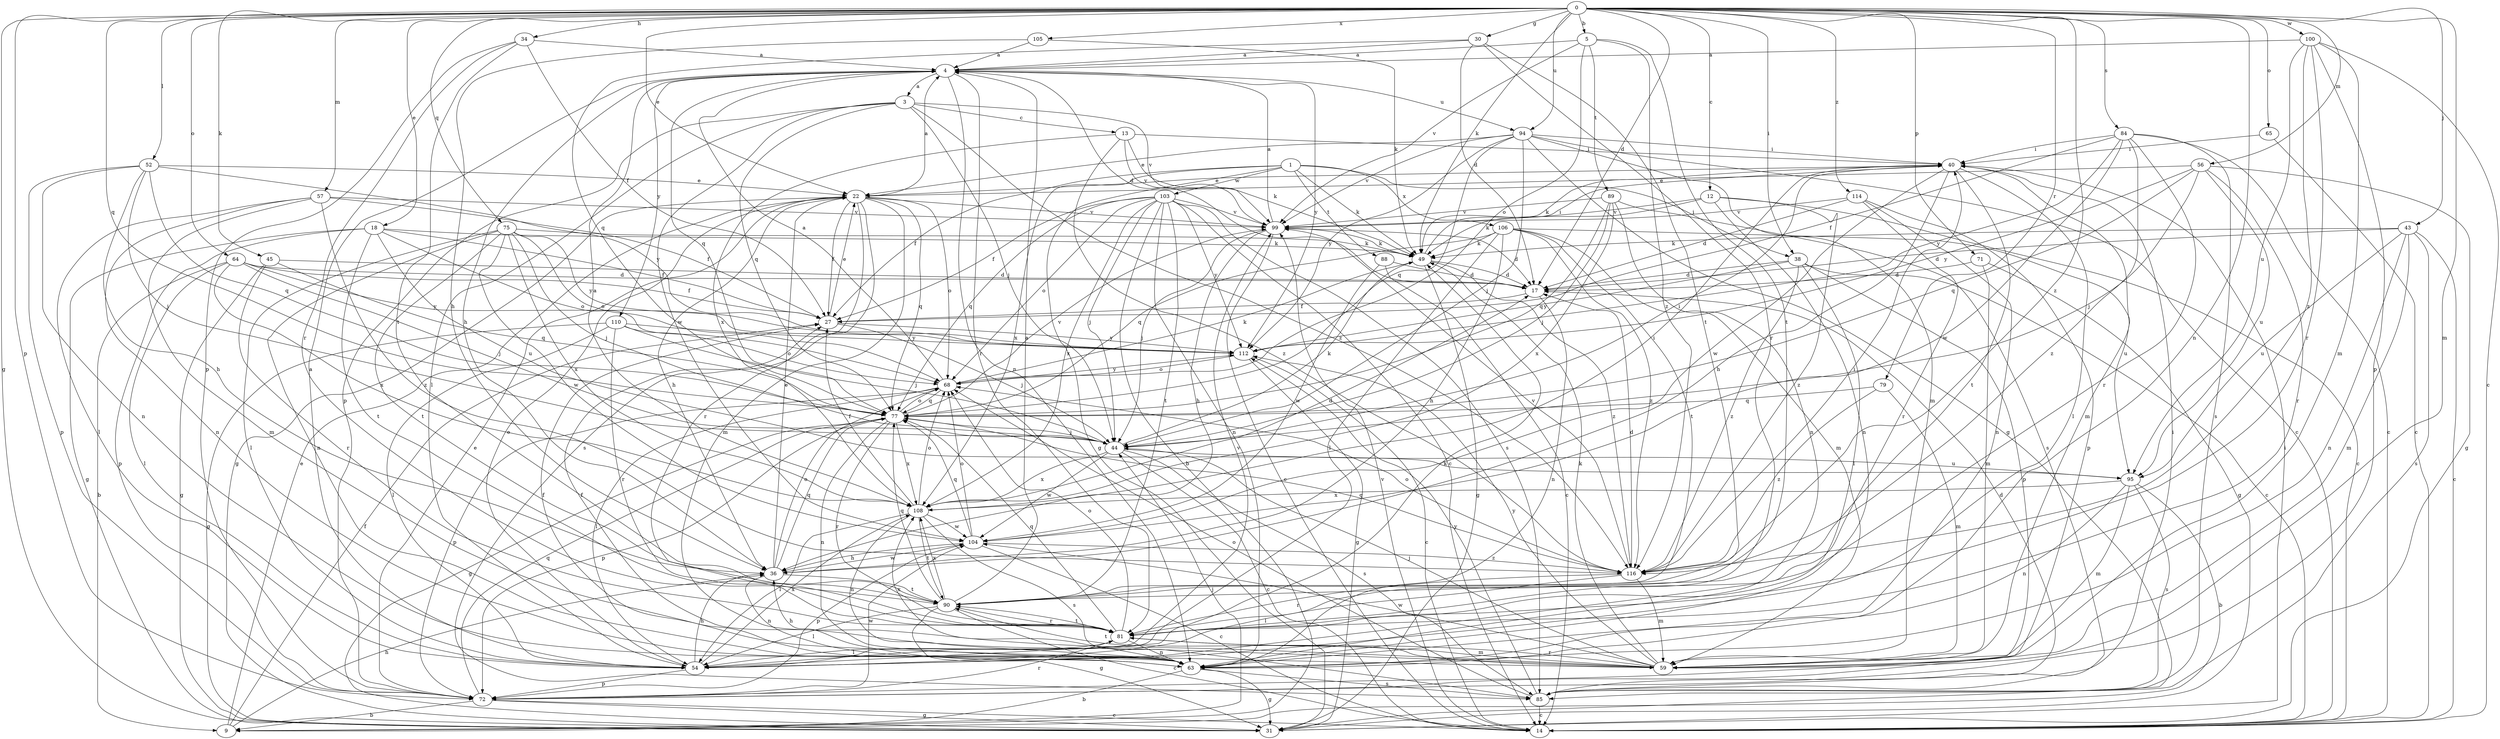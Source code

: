strict digraph  {
0;
1;
3;
4;
5;
9;
12;
13;
14;
17;
18;
22;
27;
30;
31;
34;
36;
38;
40;
43;
44;
45;
49;
52;
54;
56;
57;
59;
63;
64;
65;
68;
71;
72;
75;
77;
79;
81;
84;
85;
88;
89;
90;
94;
95;
99;
100;
103;
104;
105;
106;
108;
110;
112;
114;
116;
0 -> 5  [label=b];
0 -> 12  [label=c];
0 -> 17  [label=d];
0 -> 18  [label=e];
0 -> 22  [label=e];
0 -> 30  [label=g];
0 -> 31  [label=g];
0 -> 34  [label=h];
0 -> 38  [label=i];
0 -> 43  [label=j];
0 -> 45  [label=k];
0 -> 49  [label=k];
0 -> 52  [label=l];
0 -> 56  [label=m];
0 -> 57  [label=m];
0 -> 59  [label=m];
0 -> 63  [label=n];
0 -> 64  [label=o];
0 -> 65  [label=o];
0 -> 71  [label=p];
0 -> 72  [label=p];
0 -> 75  [label=q];
0 -> 77  [label=q];
0 -> 79  [label=r];
0 -> 84  [label=s];
0 -> 94  [label=u];
0 -> 100  [label=w];
0 -> 105  [label=x];
0 -> 114  [label=z];
0 -> 116  [label=z];
1 -> 27  [label=f];
1 -> 31  [label=g];
1 -> 38  [label=i];
1 -> 49  [label=k];
1 -> 88  [label=t];
1 -> 103  [label=w];
1 -> 106  [label=x];
1 -> 108  [label=x];
3 -> 13  [label=c];
3 -> 44  [label=j];
3 -> 54  [label=l];
3 -> 72  [label=p];
3 -> 77  [label=q];
3 -> 99  [label=v];
3 -> 104  [label=w];
3 -> 116  [label=z];
4 -> 3  [label=a];
4 -> 17  [label=d];
4 -> 36  [label=h];
4 -> 63  [label=n];
4 -> 77  [label=q];
4 -> 81  [label=r];
4 -> 94  [label=u];
4 -> 110  [label=y];
4 -> 112  [label=y];
5 -> 4  [label=a];
5 -> 68  [label=o];
5 -> 89  [label=t];
5 -> 90  [label=t];
5 -> 99  [label=v];
5 -> 116  [label=z];
9 -> 22  [label=e];
9 -> 27  [label=f];
9 -> 36  [label=h];
9 -> 44  [label=j];
12 -> 14  [label=c];
12 -> 49  [label=k];
12 -> 63  [label=n];
12 -> 99  [label=v];
12 -> 116  [label=z];
13 -> 40  [label=i];
13 -> 49  [label=k];
13 -> 99  [label=v];
13 -> 108  [label=x];
13 -> 116  [label=z];
14 -> 99  [label=v];
17 -> 27  [label=f];
17 -> 63  [label=n];
18 -> 27  [label=f];
18 -> 31  [label=g];
18 -> 49  [label=k];
18 -> 68  [label=o];
18 -> 72  [label=p];
18 -> 90  [label=t];
18 -> 95  [label=u];
22 -> 4  [label=a];
22 -> 27  [label=f];
22 -> 31  [label=g];
22 -> 36  [label=h];
22 -> 59  [label=m];
22 -> 68  [label=o];
22 -> 77  [label=q];
22 -> 81  [label=r];
22 -> 85  [label=s];
22 -> 99  [label=v];
27 -> 22  [label=e];
27 -> 44  [label=j];
27 -> 112  [label=y];
30 -> 4  [label=a];
30 -> 17  [label=d];
30 -> 77  [label=q];
30 -> 81  [label=r];
30 -> 90  [label=t];
31 -> 40  [label=i];
34 -> 4  [label=a];
34 -> 27  [label=f];
34 -> 72  [label=p];
34 -> 81  [label=r];
34 -> 90  [label=t];
36 -> 22  [label=e];
36 -> 63  [label=n];
36 -> 68  [label=o];
36 -> 77  [label=q];
36 -> 90  [label=t];
36 -> 104  [label=w];
38 -> 14  [label=c];
38 -> 17  [label=d];
38 -> 54  [label=l];
38 -> 72  [label=p];
38 -> 112  [label=y];
38 -> 116  [label=z];
40 -> 22  [label=e];
40 -> 36  [label=h];
40 -> 49  [label=k];
40 -> 54  [label=l];
40 -> 59  [label=m];
40 -> 90  [label=t];
40 -> 104  [label=w];
43 -> 14  [label=c];
43 -> 17  [label=d];
43 -> 49  [label=k];
43 -> 59  [label=m];
43 -> 63  [label=n];
43 -> 85  [label=s];
43 -> 95  [label=u];
44 -> 14  [label=c];
44 -> 40  [label=i];
44 -> 49  [label=k];
44 -> 85  [label=s];
44 -> 95  [label=u];
44 -> 104  [label=w];
44 -> 108  [label=x];
45 -> 17  [label=d];
45 -> 31  [label=g];
45 -> 77  [label=q];
45 -> 81  [label=r];
49 -> 17  [label=d];
49 -> 31  [label=g];
49 -> 40  [label=i];
49 -> 116  [label=z];
52 -> 22  [label=e];
52 -> 36  [label=h];
52 -> 44  [label=j];
52 -> 63  [label=n];
52 -> 72  [label=p];
52 -> 77  [label=q];
52 -> 112  [label=y];
54 -> 4  [label=a];
54 -> 22  [label=e];
54 -> 36  [label=h];
54 -> 49  [label=k];
54 -> 72  [label=p];
54 -> 99  [label=v];
54 -> 108  [label=x];
56 -> 22  [label=e];
56 -> 31  [label=g];
56 -> 44  [label=j];
56 -> 77  [label=q];
56 -> 81  [label=r];
56 -> 95  [label=u];
56 -> 112  [label=y];
57 -> 27  [label=f];
57 -> 54  [label=l];
57 -> 59  [label=m];
57 -> 63  [label=n];
57 -> 99  [label=v];
57 -> 116  [label=z];
59 -> 27  [label=f];
59 -> 44  [label=j];
59 -> 49  [label=k];
59 -> 81  [label=r];
59 -> 90  [label=t];
59 -> 104  [label=w];
59 -> 112  [label=y];
63 -> 9  [label=b];
63 -> 27  [label=f];
63 -> 31  [label=g];
63 -> 36  [label=h];
63 -> 85  [label=s];
63 -> 108  [label=x];
64 -> 9  [label=b];
64 -> 17  [label=d];
64 -> 27  [label=f];
64 -> 44  [label=j];
64 -> 54  [label=l];
64 -> 108  [label=x];
64 -> 112  [label=y];
65 -> 14  [label=c];
65 -> 40  [label=i];
68 -> 4  [label=a];
68 -> 49  [label=k];
68 -> 54  [label=l];
68 -> 72  [label=p];
68 -> 77  [label=q];
68 -> 112  [label=y];
71 -> 17  [label=d];
71 -> 31  [label=g];
71 -> 59  [label=m];
72 -> 9  [label=b];
72 -> 14  [label=c];
72 -> 22  [label=e];
72 -> 31  [label=g];
72 -> 77  [label=q];
72 -> 81  [label=r];
72 -> 104  [label=w];
75 -> 44  [label=j];
75 -> 49  [label=k];
75 -> 54  [label=l];
75 -> 63  [label=n];
75 -> 68  [label=o];
75 -> 90  [label=t];
75 -> 104  [label=w];
75 -> 108  [label=x];
75 -> 112  [label=y];
77 -> 31  [label=g];
77 -> 44  [label=j];
77 -> 63  [label=n];
77 -> 68  [label=o];
77 -> 72  [label=p];
77 -> 81  [label=r];
77 -> 99  [label=v];
77 -> 108  [label=x];
79 -> 59  [label=m];
79 -> 77  [label=q];
79 -> 116  [label=z];
81 -> 54  [label=l];
81 -> 59  [label=m];
81 -> 63  [label=n];
81 -> 68  [label=o];
81 -> 77  [label=q];
81 -> 90  [label=t];
84 -> 14  [label=c];
84 -> 27  [label=f];
84 -> 40  [label=i];
84 -> 81  [label=r];
84 -> 85  [label=s];
84 -> 104  [label=w];
84 -> 112  [label=y];
84 -> 116  [label=z];
85 -> 14  [label=c];
85 -> 17  [label=d];
85 -> 40  [label=i];
85 -> 68  [label=o];
85 -> 112  [label=y];
88 -> 14  [label=c];
88 -> 17  [label=d];
88 -> 104  [label=w];
89 -> 44  [label=j];
89 -> 63  [label=n];
89 -> 77  [label=q];
89 -> 85  [label=s];
89 -> 99  [label=v];
89 -> 108  [label=x];
90 -> 4  [label=a];
90 -> 14  [label=c];
90 -> 31  [label=g];
90 -> 54  [label=l];
90 -> 77  [label=q];
90 -> 81  [label=r];
90 -> 108  [label=x];
94 -> 14  [label=c];
94 -> 22  [label=e];
94 -> 31  [label=g];
94 -> 40  [label=i];
94 -> 44  [label=j];
94 -> 59  [label=m];
94 -> 77  [label=q];
94 -> 99  [label=v];
94 -> 112  [label=y];
95 -> 9  [label=b];
95 -> 59  [label=m];
95 -> 63  [label=n];
95 -> 85  [label=s];
95 -> 108  [label=x];
99 -> 4  [label=a];
99 -> 14  [label=c];
99 -> 17  [label=d];
99 -> 36  [label=h];
99 -> 44  [label=j];
99 -> 49  [label=k];
100 -> 4  [label=a];
100 -> 14  [label=c];
100 -> 59  [label=m];
100 -> 72  [label=p];
100 -> 81  [label=r];
100 -> 95  [label=u];
100 -> 116  [label=z];
103 -> 9  [label=b];
103 -> 14  [label=c];
103 -> 27  [label=f];
103 -> 44  [label=j];
103 -> 63  [label=n];
103 -> 68  [label=o];
103 -> 77  [label=q];
103 -> 85  [label=s];
103 -> 90  [label=t];
103 -> 99  [label=v];
103 -> 108  [label=x];
103 -> 112  [label=y];
104 -> 14  [label=c];
104 -> 36  [label=h];
104 -> 68  [label=o];
104 -> 72  [label=p];
104 -> 77  [label=q];
104 -> 116  [label=z];
105 -> 4  [label=a];
105 -> 36  [label=h];
105 -> 49  [label=k];
106 -> 36  [label=h];
106 -> 49  [label=k];
106 -> 54  [label=l];
106 -> 59  [label=m];
106 -> 77  [label=q];
106 -> 90  [label=t];
106 -> 95  [label=u];
106 -> 116  [label=z];
108 -> 4  [label=a];
108 -> 17  [label=d];
108 -> 27  [label=f];
108 -> 40  [label=i];
108 -> 54  [label=l];
108 -> 63  [label=n];
108 -> 68  [label=o];
108 -> 85  [label=s];
108 -> 90  [label=t];
108 -> 104  [label=w];
110 -> 31  [label=g];
110 -> 44  [label=j];
110 -> 54  [label=l];
110 -> 68  [label=o];
110 -> 81  [label=r];
110 -> 112  [label=y];
112 -> 14  [label=c];
112 -> 31  [label=g];
112 -> 68  [label=o];
114 -> 17  [label=d];
114 -> 63  [label=n];
114 -> 72  [label=p];
114 -> 81  [label=r];
114 -> 99  [label=v];
116 -> 17  [label=d];
116 -> 40  [label=i];
116 -> 54  [label=l];
116 -> 59  [label=m];
116 -> 68  [label=o];
116 -> 77  [label=q];
116 -> 81  [label=r];
116 -> 99  [label=v];
}
